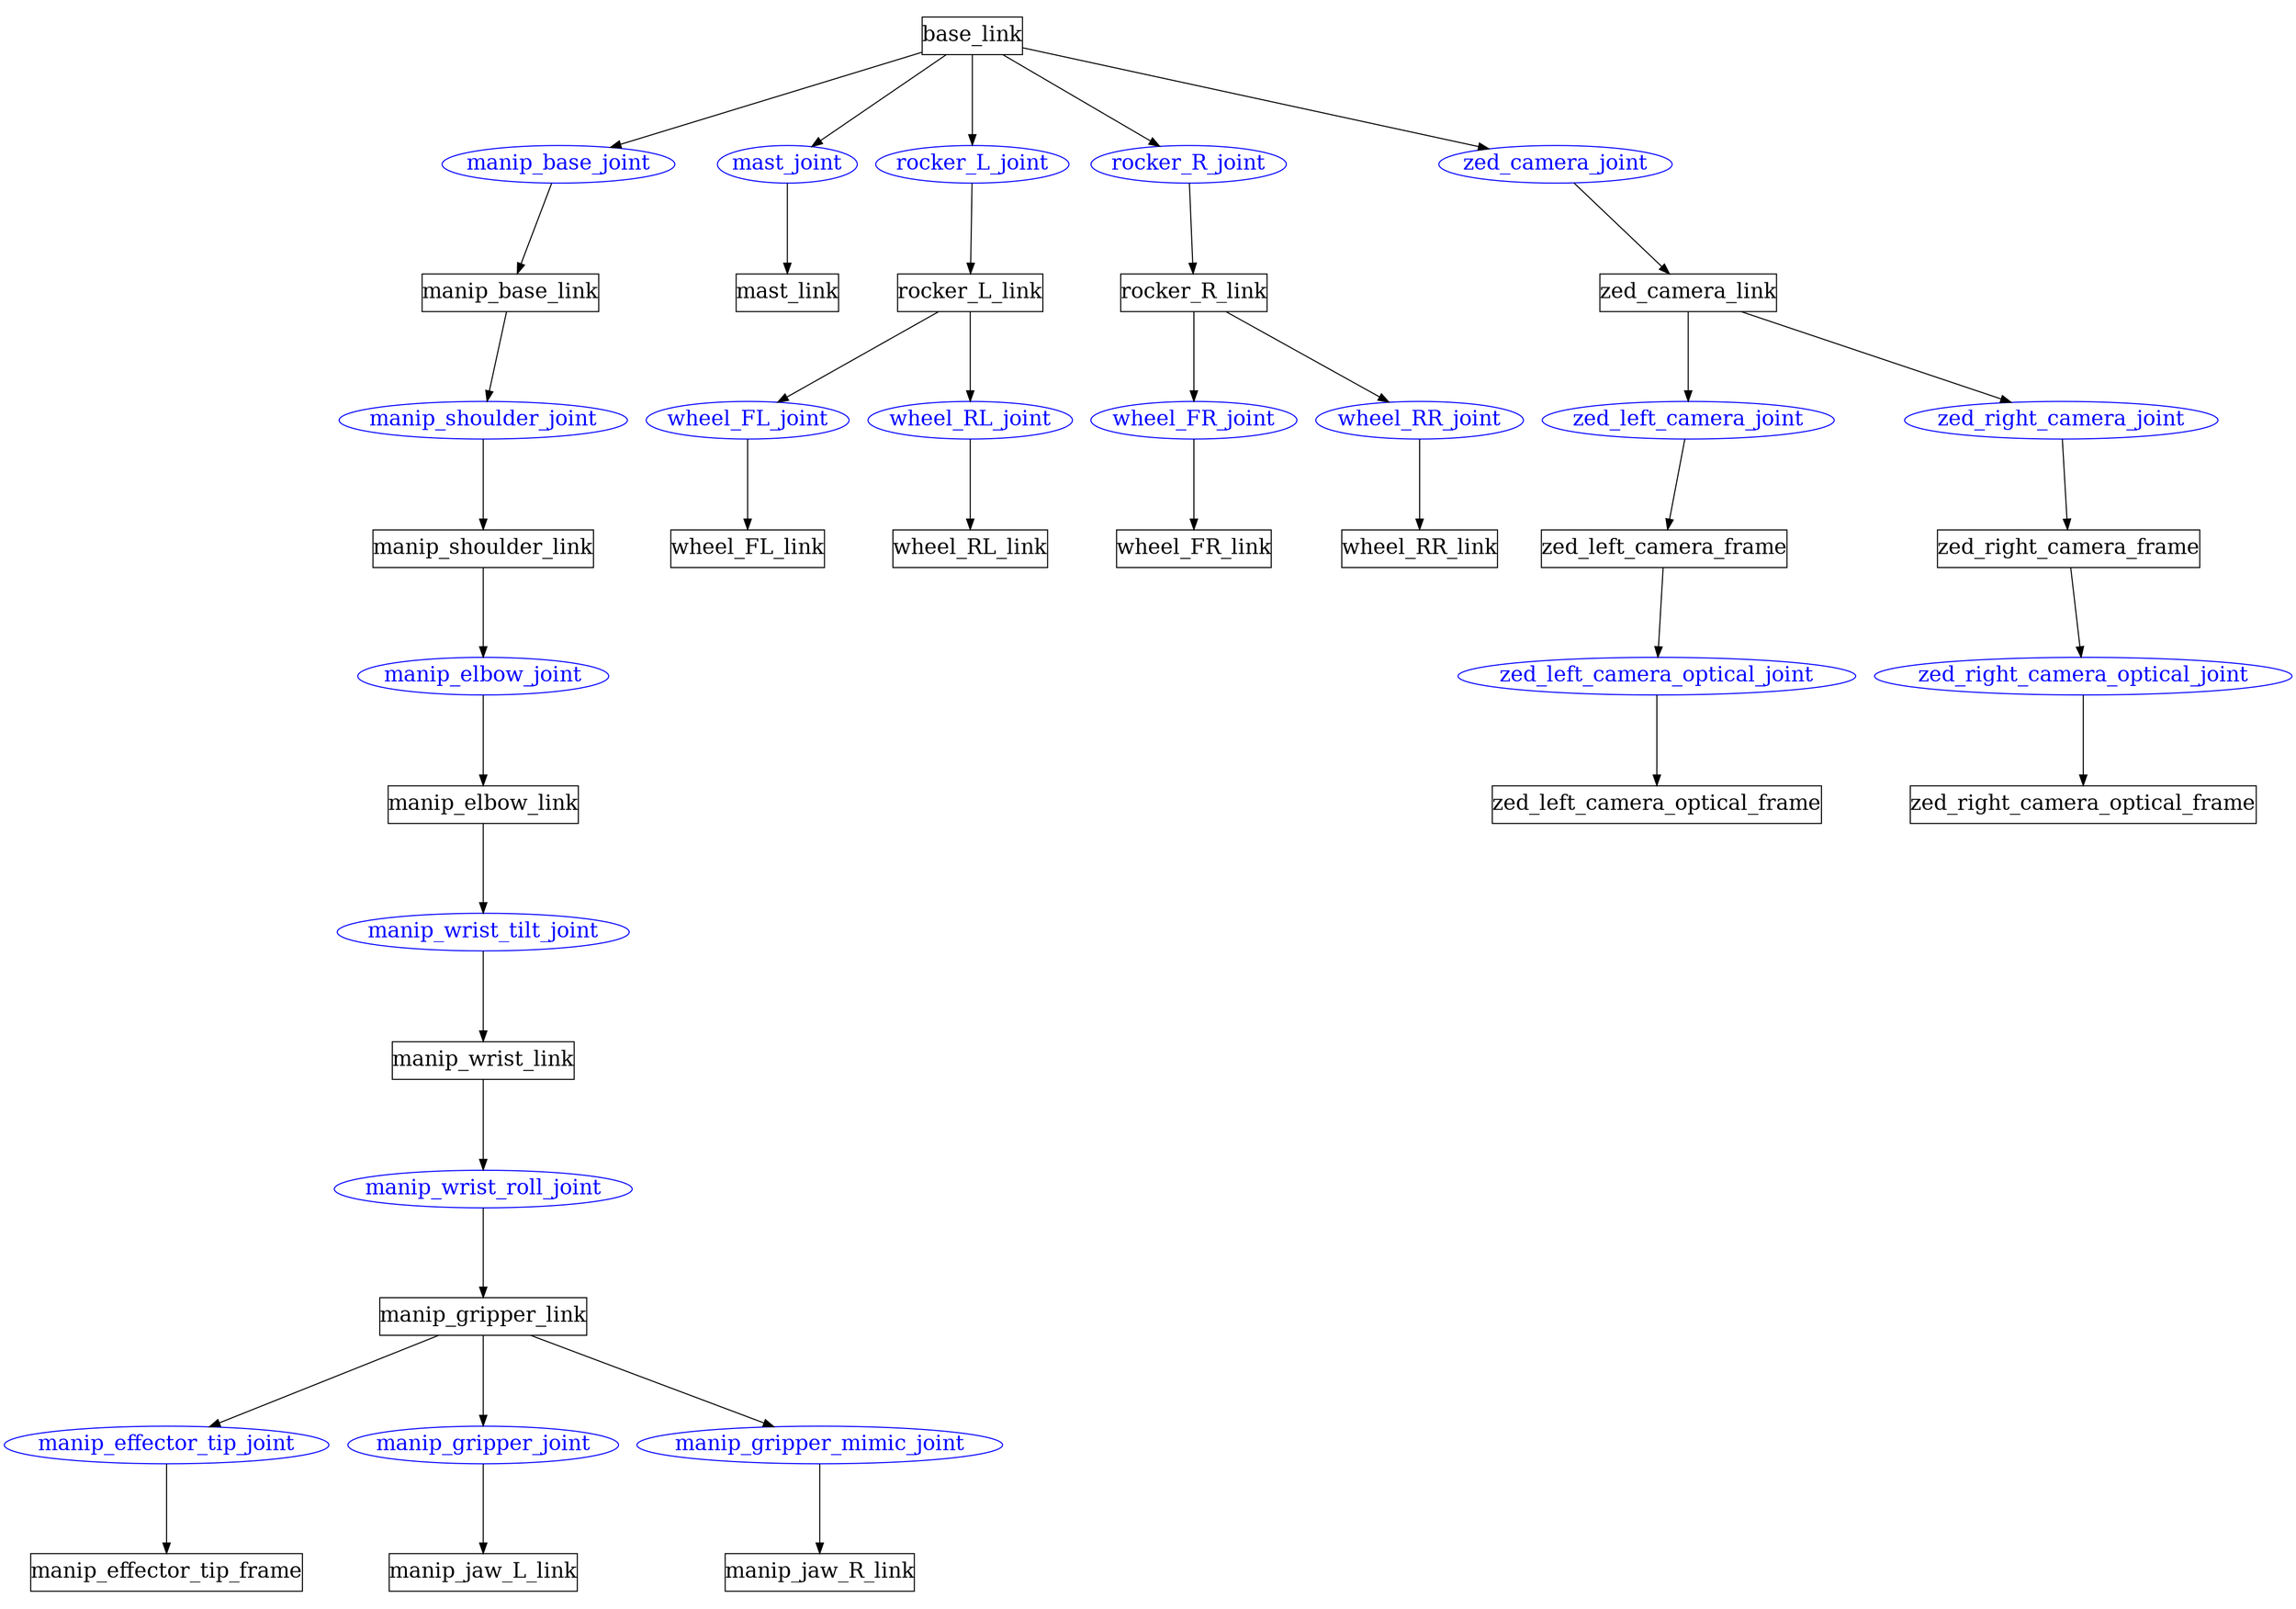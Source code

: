 digraph G {
node [shape=box, fontsize=20, margin=0];
graph [ratio=0.7, fontsize=20];
margin=0;
"base_link" [label="base_link"];
"manip_base_link" [label="manip_base_link"];
"manip_shoulder_link" [label="manip_shoulder_link"];
"manip_elbow_link" [label="manip_elbow_link"];
"manip_wrist_link" [label="manip_wrist_link"];
"manip_gripper_link" [label="manip_gripper_link"];
"manip_effector_tip_frame" [label="manip_effector_tip_frame"];
"manip_jaw_L_link" [label="manip_jaw_L_link"];
"manip_jaw_R_link" [label="manip_jaw_R_link"];
"mast_link" [label="mast_link"];
"rocker_L_link" [label="rocker_L_link"];
"wheel_FL_link" [label="wheel_FL_link"];
"wheel_RL_link" [label="wheel_RL_link"];
"rocker_R_link" [label="rocker_R_link"];
"wheel_FR_link" [label="wheel_FR_link"];
"wheel_RR_link" [label="wheel_RR_link"];
"zed_camera_link" [label="zed_camera_link"];
"zed_left_camera_frame" [label="zed_left_camera_frame"];
"zed_left_camera_optical_frame" [label="zed_left_camera_optical_frame"];
"zed_right_camera_frame" [label="zed_right_camera_frame"];
"zed_right_camera_optical_frame" [label="zed_right_camera_optical_frame"];
node [shape=ellipse, color=blue, fontcolor=blue];
"base_link" -> "manip_base_joint"
"manip_base_joint" -> "manip_base_link"
"manip_base_link" -> "manip_shoulder_joint"
"manip_shoulder_joint" -> "manip_shoulder_link"
"manip_shoulder_link" -> "manip_elbow_joint"
"manip_elbow_joint" -> "manip_elbow_link"
"manip_elbow_link" -> "manip_wrist_tilt_joint"
"manip_wrist_tilt_joint" -> "manip_wrist_link"
"manip_wrist_link" -> "manip_wrist_roll_joint"
"manip_wrist_roll_joint" -> "manip_gripper_link"
"manip_gripper_link" -> "manip_effector_tip_joint"
"manip_effector_tip_joint" -> "manip_effector_tip_frame"
"manip_gripper_link" -> "manip_gripper_joint"
"manip_gripper_joint" -> "manip_jaw_L_link"
"manip_gripper_link" -> "manip_gripper_mimic_joint"
"manip_gripper_mimic_joint" -> "manip_jaw_R_link"
"base_link" -> "mast_joint"
"mast_joint" -> "mast_link"
"base_link" -> "rocker_L_joint"
"rocker_L_joint" -> "rocker_L_link"
"rocker_L_link" -> "wheel_FL_joint"
"wheel_FL_joint" -> "wheel_FL_link"
"rocker_L_link" -> "wheel_RL_joint" 
"wheel_RL_joint" -> "wheel_RL_link"
"base_link" -> "rocker_R_joint" 
"rocker_R_joint" -> "rocker_R_link"
"rocker_R_link" -> "wheel_FR_joint" 
"wheel_FR_joint" -> "wheel_FR_link"
"rocker_R_link" -> "wheel_RR_joint"
"wheel_RR_joint" -> "wheel_RR_link"
"base_link" -> "zed_camera_joint"
"zed_camera_joint" -> "zed_camera_link"
"zed_camera_link" -> "zed_left_camera_joint"
"zed_left_camera_joint" -> "zed_left_camera_frame"
"zed_left_camera_frame" -> "zed_left_camera_optical_joint"
"zed_left_camera_optical_joint" -> "zed_left_camera_optical_frame"
"zed_camera_link" -> "zed_right_camera_joint" 
"zed_right_camera_joint" -> "zed_right_camera_frame"
"zed_right_camera_frame" -> "zed_right_camera_optical_joint"
"zed_right_camera_optical_joint" -> "zed_right_camera_optical_frame"
}
